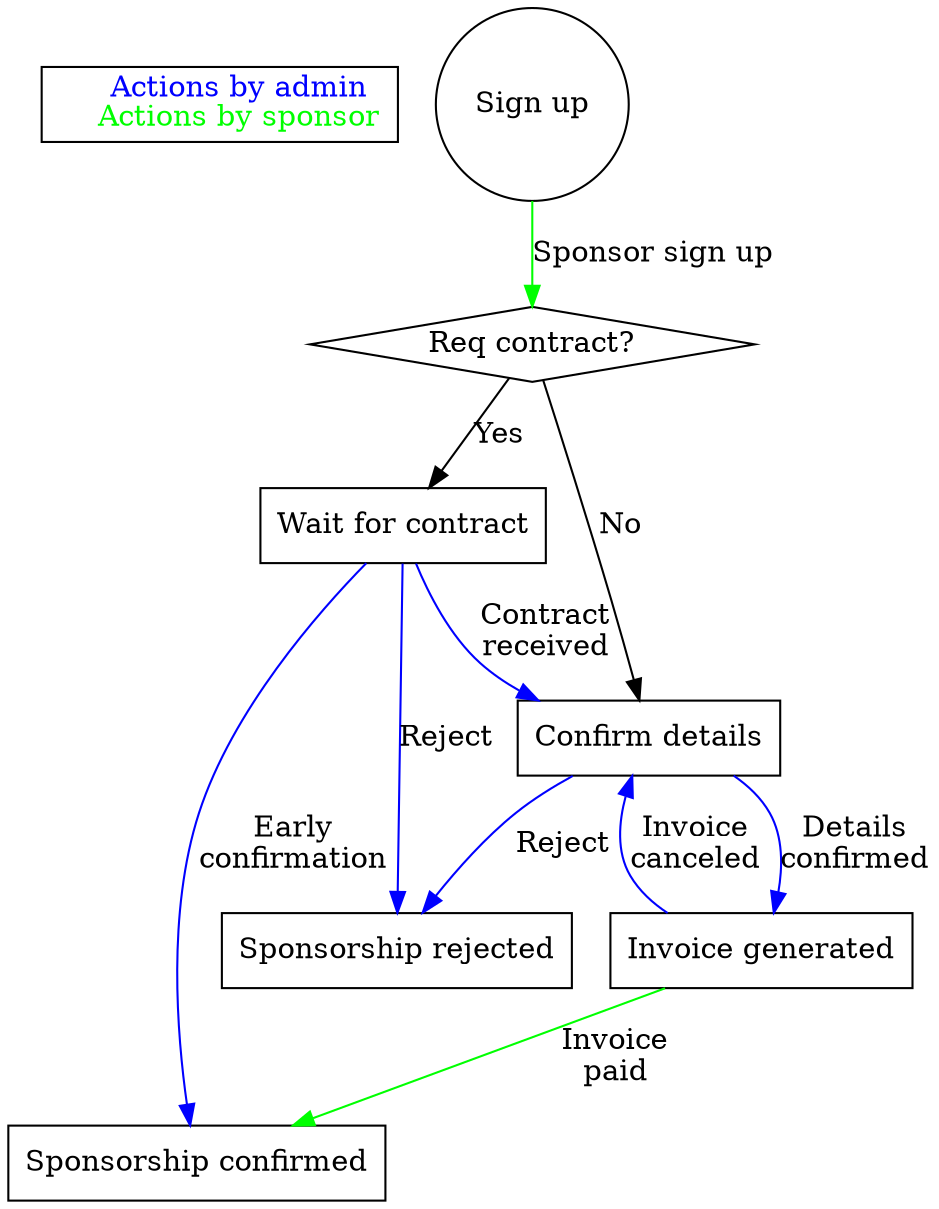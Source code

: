 digraph sponsorsignup {
	subgraph legend {
		key[shape=box, label=<
		    <font color="blue">Actions by admin</font><br/>
		    <font color="green">Actions by sponsor</font><br/>
		>, labeljust="l"]
	}

	start[shape=circle label="Sign up"];
	type[shape=diamond label="Req contract?"];
	confirm[shape=box label="Confirm details"];
	invoice[shape=box label="Invoice generated"];
	contract[shape=box label="Wait for contract"];
	confirmed[shape=box label="Sponsorship confirmed"];
	rejected[shape=box label="Sponsorship rejected"];

	start -> type [label="Sponsor sign up", color=green];
	type -> contract [label="Yes"];
	type -> confirm [label="No"];
	confirm -> invoice [label="Details\nconfirmed", color=blue];
	contract -> confirm [label="Contract\nreceived", color=blue];
	contract -> confirmed [label="Early\nconfirmation", color=blue];
	invoice -> confirmed [label="Invoice\npaid", color=green];
	invoice -> confirm [label="Invoice\ncanceled", color=blue];
	confirm -> rejected [label="Reject", color=blue];
	contract -> rejected [label="Reject", color=blue];
}
